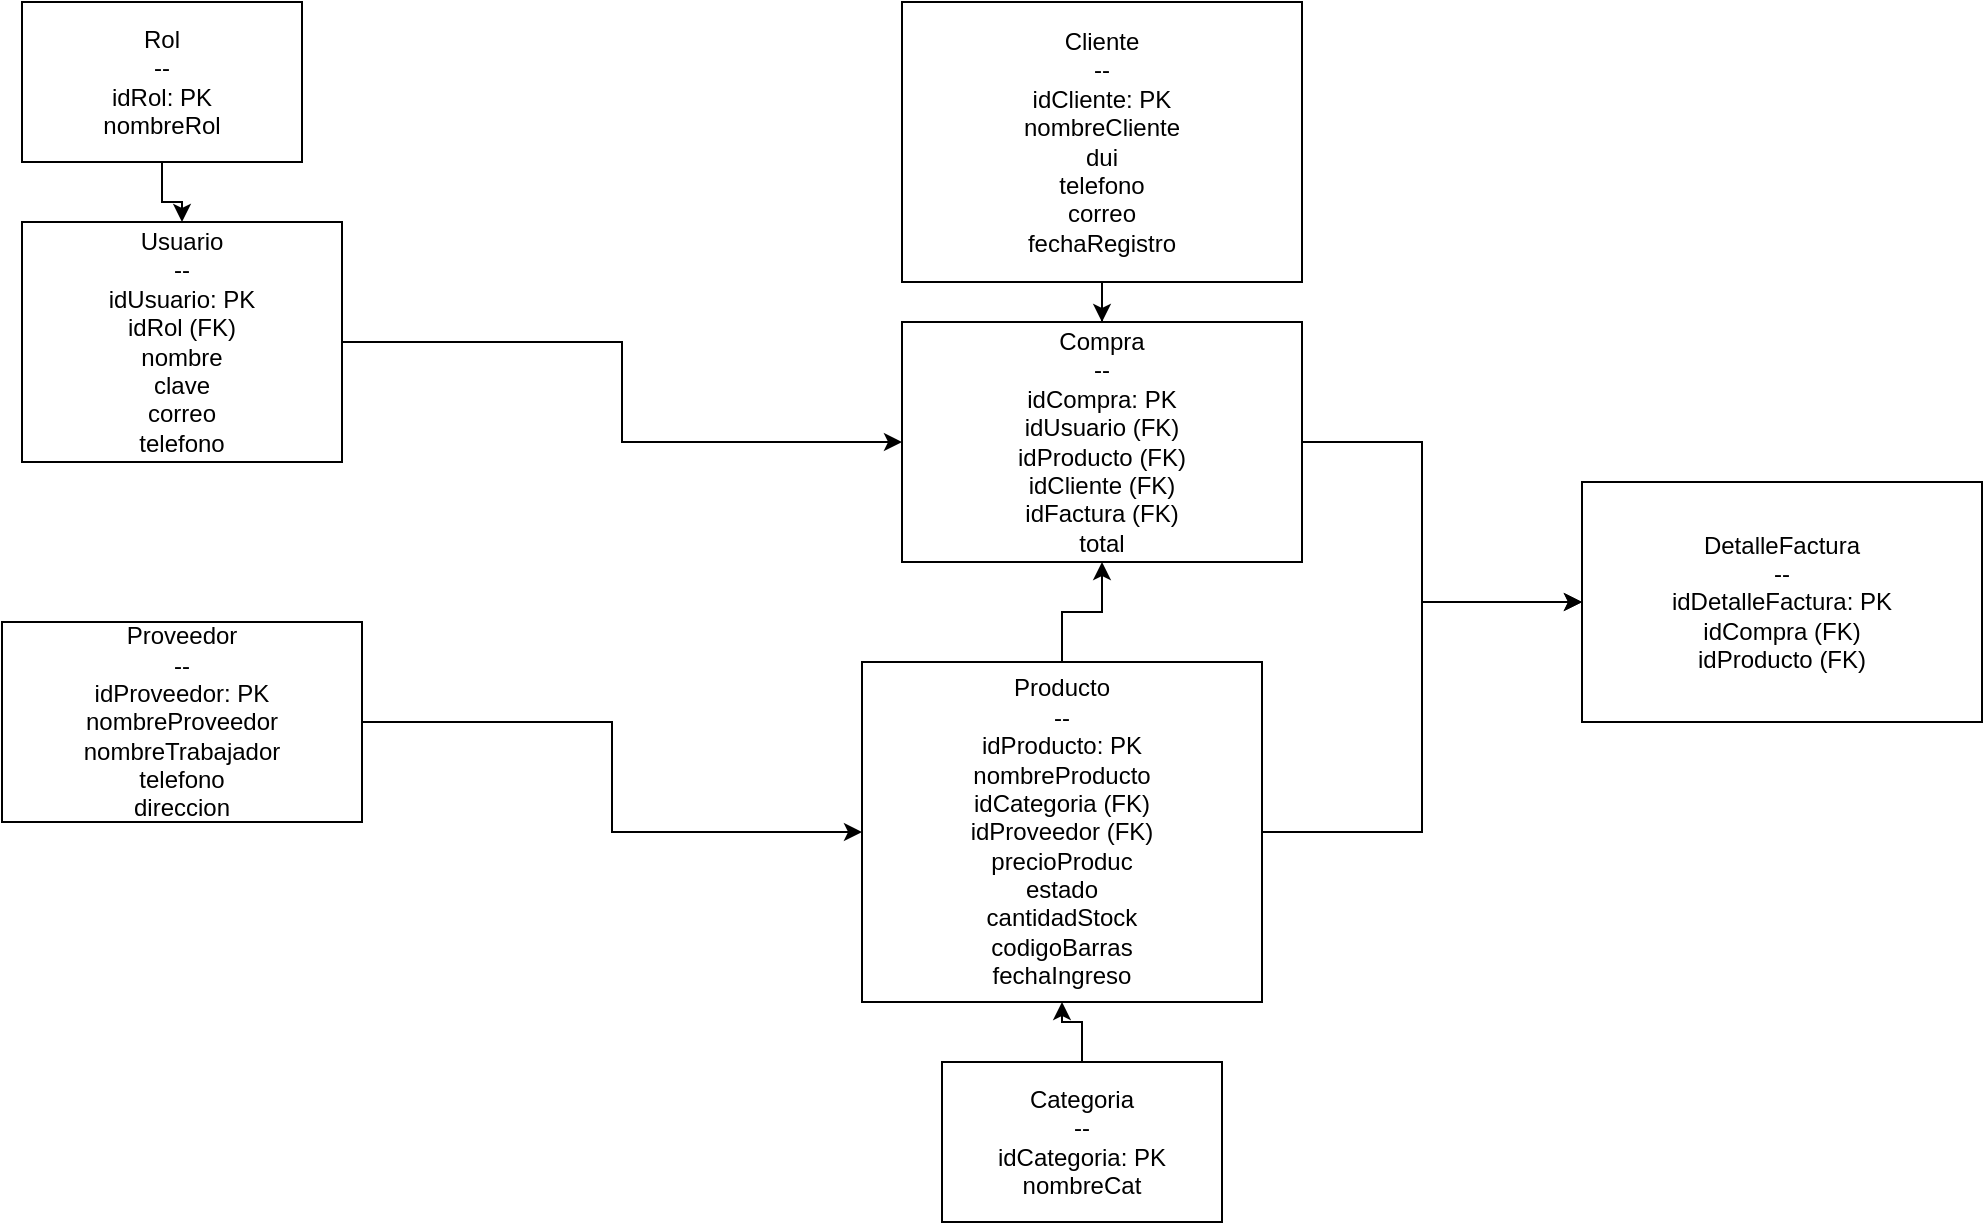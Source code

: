 <mxfile version="26.0.9">
  <diagram name="Modelo Dominio" id="k2HSmkXs2Ql5JF2IyFV5">
    <mxGraphModel dx="1098" dy="828" grid="1" gridSize="10" guides="1" tooltips="1" connect="1" arrows="1" fold="1" page="1" pageScale="1" pageWidth="827" pageHeight="1169" math="0" shadow="0">
      <root>
        <mxCell id="0" />
        <mxCell id="1" parent="0" />
        <mxCell id="T_ugAmmy6YUwmUaDBE3J-1" value="Rol&#xa;--&#xa;idRol: PK&#xa;nombreRol" style="rounded=0;whiteSpace=wrap;html=1;" parent="1" vertex="1">
          <mxGeometry x="20" y="20" width="140" height="80" as="geometry" />
        </mxCell>
        <mxCell id="T_ugAmmy6YUwmUaDBE3J-2" value="Usuario&lt;br&gt;--&lt;br&gt;idUsuario: PK&lt;br&gt;idRol (FK)&lt;br&gt;nombre&lt;br&gt;clave&lt;br&gt;correo&lt;div&gt;telefono&lt;/div&gt;" style="rounded=0;whiteSpace=wrap;html=1;" parent="1" vertex="1">
          <mxGeometry x="20" y="130" width="160" height="120" as="geometry" />
        </mxCell>
        <mxCell id="T_ugAmmy6YUwmUaDBE3J-3" value="Proveedor&lt;br&gt;--&lt;br&gt;idProveedor: PK&lt;br&gt;nombreProveedor&lt;br&gt;nombreTrabajador&lt;br&gt;telefono&lt;div&gt;direccion&lt;/div&gt;" style="rounded=0;whiteSpace=wrap;html=1;" parent="1" vertex="1">
          <mxGeometry x="10" y="330" width="180" height="100" as="geometry" />
        </mxCell>
        <mxCell id="T_ugAmmy6YUwmUaDBE3J-4" value="Categoria&#xa;--&#xa;idCategoria: PK&#xa;nombreCat" style="rounded=0;whiteSpace=wrap;html=1;" parent="1" vertex="1">
          <mxGeometry x="480" y="550" width="140" height="80" as="geometry" />
        </mxCell>
        <mxCell id="T_ugAmmy6YUwmUaDBE3J-5" value="Producto&lt;br&gt;--&lt;br&gt;idProducto: PK&lt;br&gt;nombreProducto&lt;br&gt;idCategoria (FK)&lt;br&gt;idProveedor (FK)&lt;br&gt;precioProduc&lt;br&gt;estado&lt;br&gt;cantidadStock&lt;br&gt;codigoBarras&lt;div&gt;fechaIngreso&lt;/div&gt;" style="rounded=0;whiteSpace=wrap;html=1;" parent="1" vertex="1">
          <mxGeometry x="440" y="350" width="200" height="170" as="geometry" />
        </mxCell>
        <mxCell id="T_ugAmmy6YUwmUaDBE3J-6" value="Cliente&#xa;--&#xa;idCliente: PK&#xa;nombreCliente&#xa;dui&#xa;telefono&#xa;correo&#xa;fechaRegistro" style="rounded=0;whiteSpace=wrap;html=1;" parent="1" vertex="1">
          <mxGeometry x="460" y="20" width="200" height="140" as="geometry" />
        </mxCell>
        <mxCell id="T_ugAmmy6YUwmUaDBE3J-7" value="Compra&lt;br&gt;--&lt;br&gt;idCompra: PK&lt;br&gt;idUsuario (FK)&lt;br&gt;idProducto (FK)&lt;br&gt;idCliente (FK)&lt;br&gt;idFactura (FK)&lt;br&gt;total" style="rounded=0;whiteSpace=wrap;html=1;" parent="1" vertex="1">
          <mxGeometry x="460" y="180" width="200" height="120" as="geometry" />
        </mxCell>
        <mxCell id="T_ugAmmy6YUwmUaDBE3J-9" value="DetalleFactura&lt;br&gt;--&lt;br&gt;idDetalleFactura: PK&lt;br&gt;idCompra (FK)&lt;br&gt;idProducto (FK)" style="rounded=0;whiteSpace=wrap;html=1;" parent="1" vertex="1">
          <mxGeometry x="800" y="260" width="200" height="120" as="geometry" />
        </mxCell>
        <mxCell id="T_ugAmmy6YUwmUaDBE3J-10" style="edgeStyle=orthogonalEdgeStyle;rounded=0;orthogonalLoop=1;jettySize=auto;html=1" parent="1" source="T_ugAmmy6YUwmUaDBE3J-1" target="T_ugAmmy6YUwmUaDBE3J-2" edge="1">
          <mxGeometry relative="1" as="geometry" />
        </mxCell>
        <mxCell id="T_ugAmmy6YUwmUaDBE3J-11" style="edgeStyle=orthogonalEdgeStyle;rounded=0;orthogonalLoop=1;jettySize=auto;html=1" parent="1" source="T_ugAmmy6YUwmUaDBE3J-2" target="T_ugAmmy6YUwmUaDBE3J-7" edge="1">
          <mxGeometry relative="1" as="geometry" />
        </mxCell>
        <mxCell id="T_ugAmmy6YUwmUaDBE3J-12" style="edgeStyle=orthogonalEdgeStyle;rounded=0;orthogonalLoop=1;jettySize=auto;html=1" parent="1" source="T_ugAmmy6YUwmUaDBE3J-3" target="T_ugAmmy6YUwmUaDBE3J-5" edge="1">
          <mxGeometry relative="1" as="geometry" />
        </mxCell>
        <mxCell id="T_ugAmmy6YUwmUaDBE3J-13" style="edgeStyle=orthogonalEdgeStyle;rounded=0;orthogonalLoop=1;jettySize=auto;html=1" parent="1" source="T_ugAmmy6YUwmUaDBE3J-4" target="T_ugAmmy6YUwmUaDBE3J-5" edge="1">
          <mxGeometry relative="1" as="geometry" />
        </mxCell>
        <mxCell id="T_ugAmmy6YUwmUaDBE3J-14" style="edgeStyle=orthogonalEdgeStyle;rounded=0;orthogonalLoop=1;jettySize=auto;html=1" parent="1" source="T_ugAmmy6YUwmUaDBE3J-5" target="T_ugAmmy6YUwmUaDBE3J-7" edge="1">
          <mxGeometry relative="1" as="geometry" />
        </mxCell>
        <mxCell id="T_ugAmmy6YUwmUaDBE3J-15" style="edgeStyle=orthogonalEdgeStyle;rounded=0;orthogonalLoop=1;jettySize=auto;html=1" parent="1" source="T_ugAmmy6YUwmUaDBE3J-6" target="T_ugAmmy6YUwmUaDBE3J-7" edge="1">
          <mxGeometry relative="1" as="geometry" />
        </mxCell>
        <mxCell id="T_ugAmmy6YUwmUaDBE3J-17" style="edgeStyle=orthogonalEdgeStyle;rounded=0;orthogonalLoop=1;jettySize=auto;html=1" parent="1" source="T_ugAmmy6YUwmUaDBE3J-7" target="T_ugAmmy6YUwmUaDBE3J-9" edge="1">
          <mxGeometry relative="1" as="geometry">
            <Array as="points">
              <mxPoint x="720" y="240" />
              <mxPoint x="720" y="320" />
            </Array>
          </mxGeometry>
        </mxCell>
        <mxCell id="T_ugAmmy6YUwmUaDBE3J-18" style="edgeStyle=orthogonalEdgeStyle;rounded=0;orthogonalLoop=1;jettySize=auto;html=1" parent="1" source="T_ugAmmy6YUwmUaDBE3J-5" target="T_ugAmmy6YUwmUaDBE3J-9" edge="1">
          <mxGeometry relative="1" as="geometry" />
        </mxCell>
      </root>
    </mxGraphModel>
  </diagram>
</mxfile>
